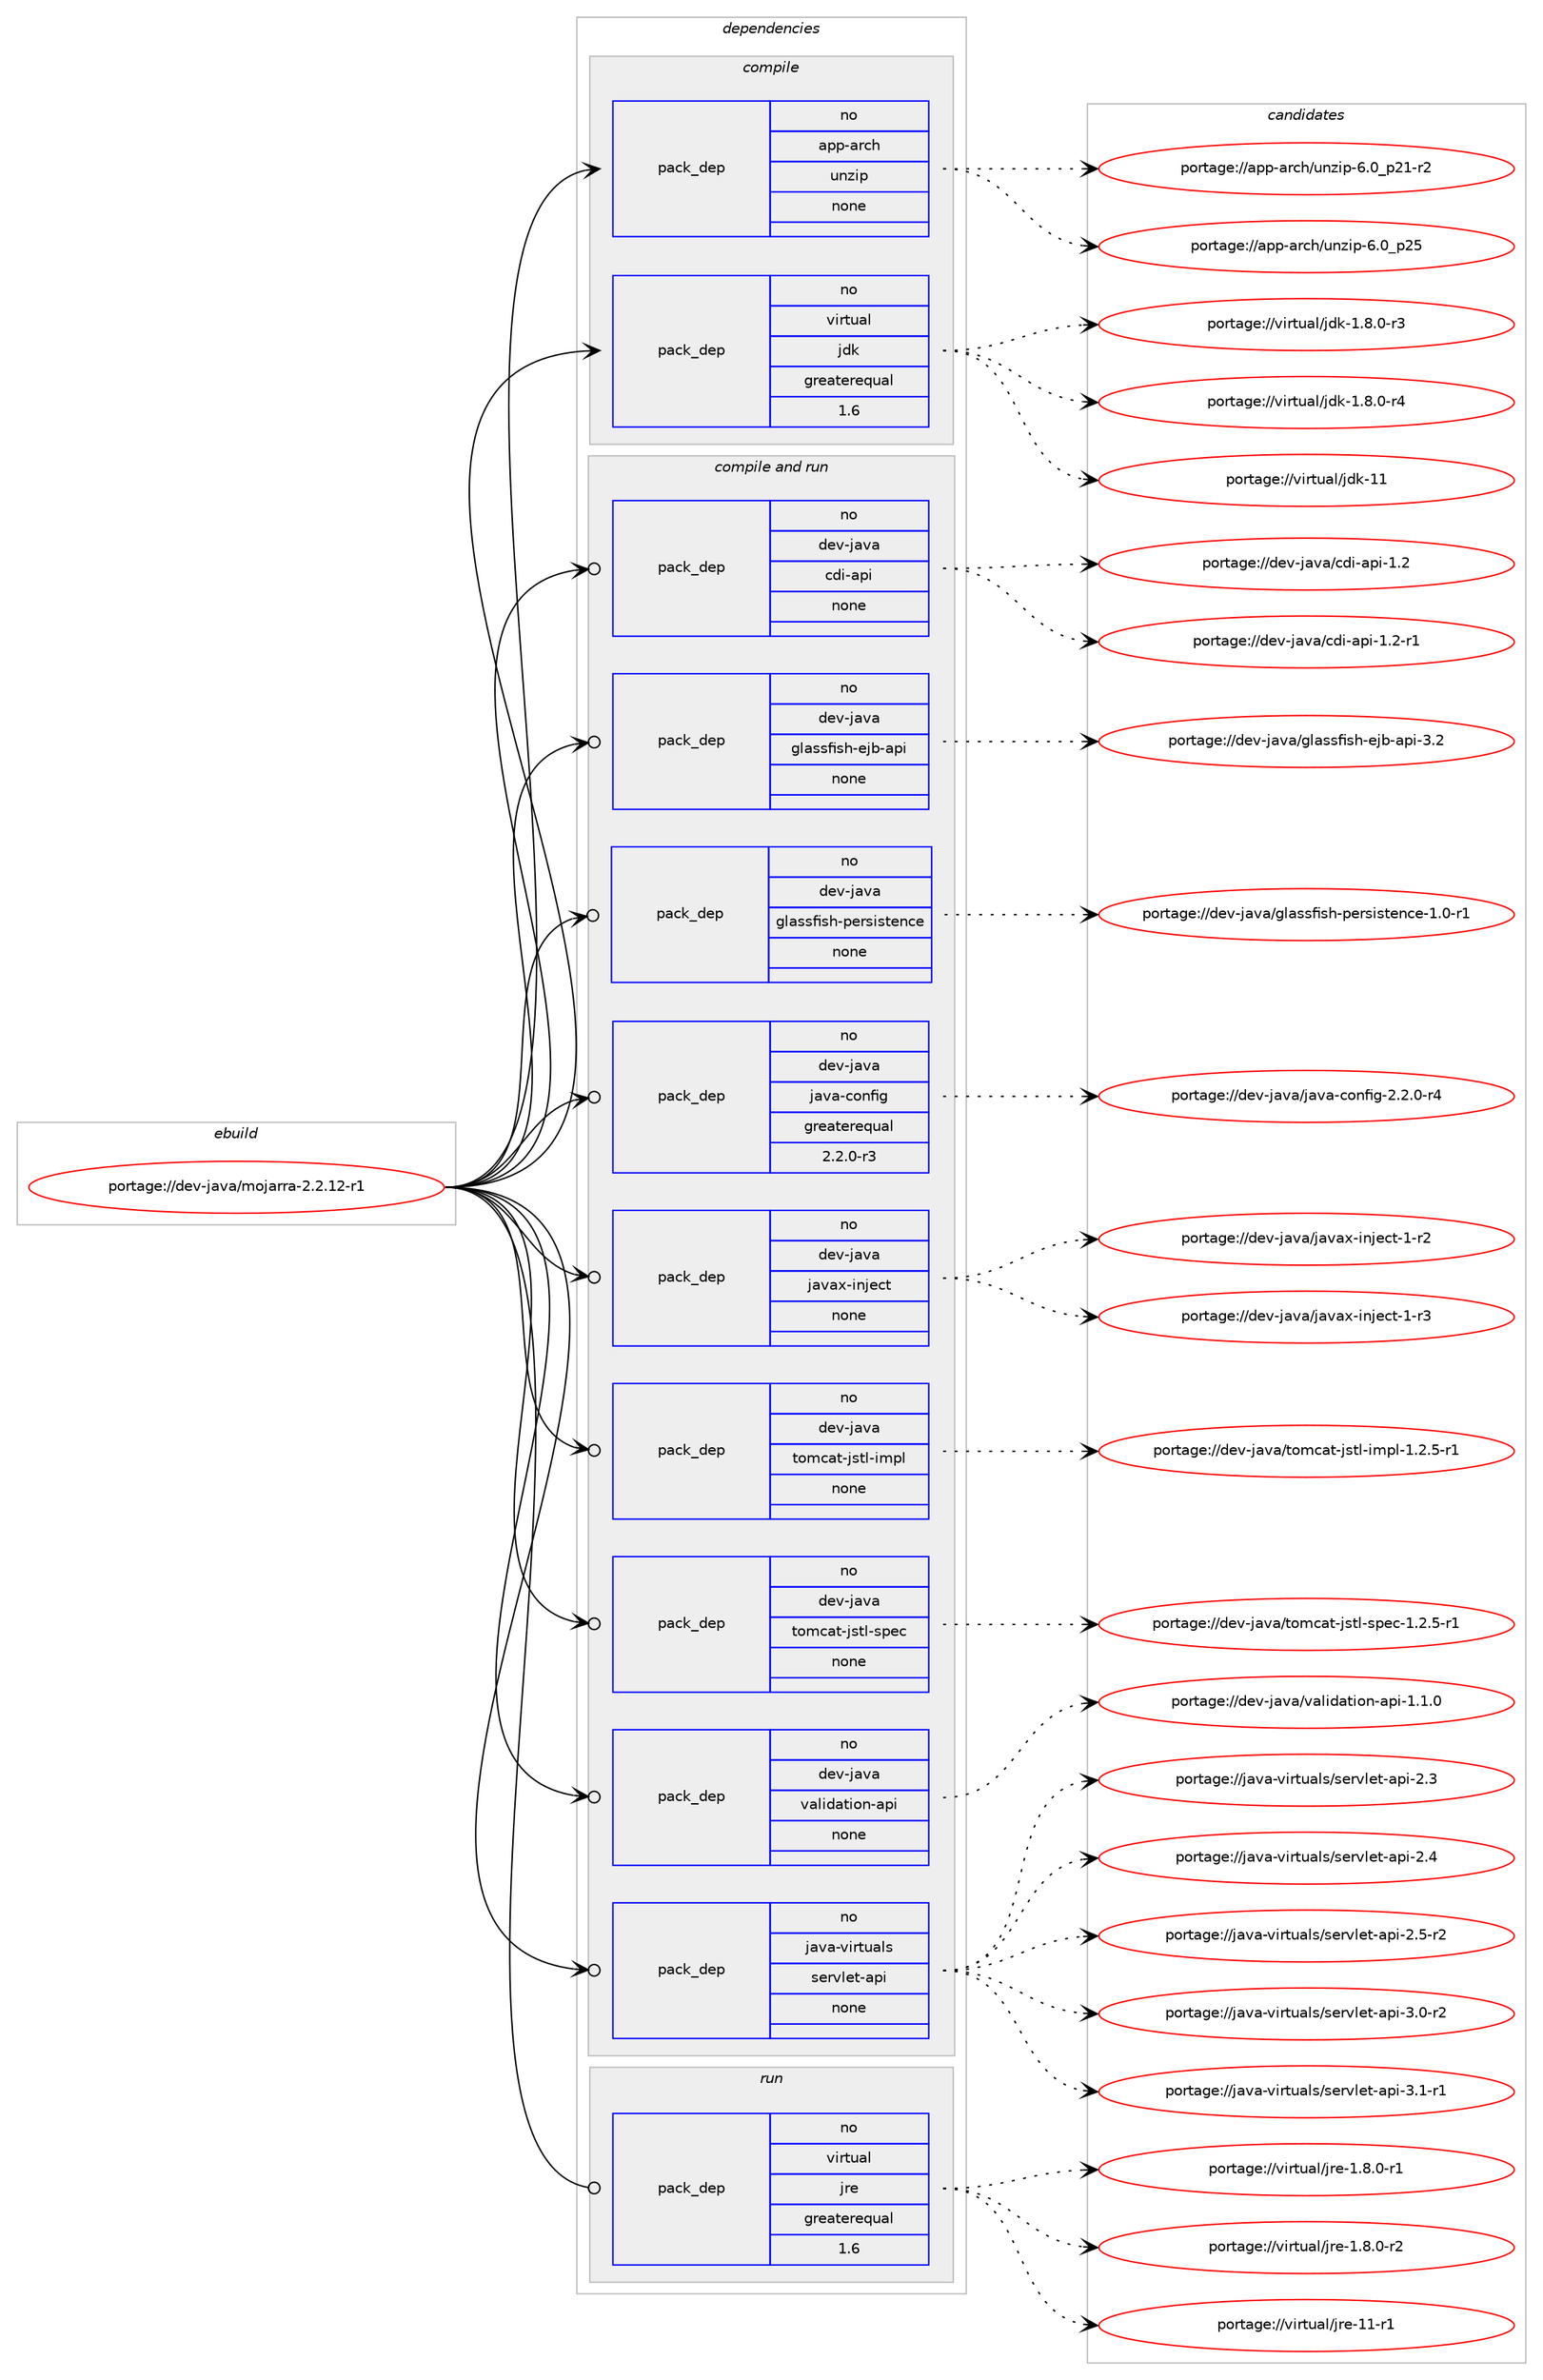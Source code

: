 digraph prolog {

# *************
# Graph options
# *************

newrank=true;
concentrate=true;
compound=true;
graph [rankdir=LR,fontname=Helvetica,fontsize=10,ranksep=1.5];#, ranksep=2.5, nodesep=0.2];
edge  [arrowhead=vee];
node  [fontname=Helvetica,fontsize=10];

# **********
# The ebuild
# **********

subgraph cluster_leftcol {
color=gray;
rank=same;
label=<<i>ebuild</i>>;
id [label="portage://dev-java/mojarra-2.2.12-r1", color=red, width=4, href="../dev-java/mojarra-2.2.12-r1.svg"];
}

# ****************
# The dependencies
# ****************

subgraph cluster_midcol {
color=gray;
label=<<i>dependencies</i>>;
subgraph cluster_compile {
fillcolor="#eeeeee";
style=filled;
label=<<i>compile</i>>;
subgraph pack69054 {
dependency90425 [label=<<TABLE BORDER="0" CELLBORDER="1" CELLSPACING="0" CELLPADDING="4" WIDTH="220"><TR><TD ROWSPAN="6" CELLPADDING="30">pack_dep</TD></TR><TR><TD WIDTH="110">no</TD></TR><TR><TD>app-arch</TD></TR><TR><TD>unzip</TD></TR><TR><TD>none</TD></TR><TR><TD></TD></TR></TABLE>>, shape=none, color=blue];
}
id:e -> dependency90425:w [weight=20,style="solid",arrowhead="vee"];
subgraph pack69055 {
dependency90426 [label=<<TABLE BORDER="0" CELLBORDER="1" CELLSPACING="0" CELLPADDING="4" WIDTH="220"><TR><TD ROWSPAN="6" CELLPADDING="30">pack_dep</TD></TR><TR><TD WIDTH="110">no</TD></TR><TR><TD>virtual</TD></TR><TR><TD>jdk</TD></TR><TR><TD>greaterequal</TD></TR><TR><TD>1.6</TD></TR></TABLE>>, shape=none, color=blue];
}
id:e -> dependency90426:w [weight=20,style="solid",arrowhead="vee"];
}
subgraph cluster_compileandrun {
fillcolor="#eeeeee";
style=filled;
label=<<i>compile and run</i>>;
subgraph pack69056 {
dependency90427 [label=<<TABLE BORDER="0" CELLBORDER="1" CELLSPACING="0" CELLPADDING="4" WIDTH="220"><TR><TD ROWSPAN="6" CELLPADDING="30">pack_dep</TD></TR><TR><TD WIDTH="110">no</TD></TR><TR><TD>dev-java</TD></TR><TR><TD>cdi-api</TD></TR><TR><TD>none</TD></TR><TR><TD></TD></TR></TABLE>>, shape=none, color=blue];
}
id:e -> dependency90427:w [weight=20,style="solid",arrowhead="odotvee"];
subgraph pack69057 {
dependency90428 [label=<<TABLE BORDER="0" CELLBORDER="1" CELLSPACING="0" CELLPADDING="4" WIDTH="220"><TR><TD ROWSPAN="6" CELLPADDING="30">pack_dep</TD></TR><TR><TD WIDTH="110">no</TD></TR><TR><TD>dev-java</TD></TR><TR><TD>glassfish-ejb-api</TD></TR><TR><TD>none</TD></TR><TR><TD></TD></TR></TABLE>>, shape=none, color=blue];
}
id:e -> dependency90428:w [weight=20,style="solid",arrowhead="odotvee"];
subgraph pack69058 {
dependency90429 [label=<<TABLE BORDER="0" CELLBORDER="1" CELLSPACING="0" CELLPADDING="4" WIDTH="220"><TR><TD ROWSPAN="6" CELLPADDING="30">pack_dep</TD></TR><TR><TD WIDTH="110">no</TD></TR><TR><TD>dev-java</TD></TR><TR><TD>glassfish-persistence</TD></TR><TR><TD>none</TD></TR><TR><TD></TD></TR></TABLE>>, shape=none, color=blue];
}
id:e -> dependency90429:w [weight=20,style="solid",arrowhead="odotvee"];
subgraph pack69059 {
dependency90430 [label=<<TABLE BORDER="0" CELLBORDER="1" CELLSPACING="0" CELLPADDING="4" WIDTH="220"><TR><TD ROWSPAN="6" CELLPADDING="30">pack_dep</TD></TR><TR><TD WIDTH="110">no</TD></TR><TR><TD>dev-java</TD></TR><TR><TD>java-config</TD></TR><TR><TD>greaterequal</TD></TR><TR><TD>2.2.0-r3</TD></TR></TABLE>>, shape=none, color=blue];
}
id:e -> dependency90430:w [weight=20,style="solid",arrowhead="odotvee"];
subgraph pack69060 {
dependency90431 [label=<<TABLE BORDER="0" CELLBORDER="1" CELLSPACING="0" CELLPADDING="4" WIDTH="220"><TR><TD ROWSPAN="6" CELLPADDING="30">pack_dep</TD></TR><TR><TD WIDTH="110">no</TD></TR><TR><TD>dev-java</TD></TR><TR><TD>javax-inject</TD></TR><TR><TD>none</TD></TR><TR><TD></TD></TR></TABLE>>, shape=none, color=blue];
}
id:e -> dependency90431:w [weight=20,style="solid",arrowhead="odotvee"];
subgraph pack69061 {
dependency90432 [label=<<TABLE BORDER="0" CELLBORDER="1" CELLSPACING="0" CELLPADDING="4" WIDTH="220"><TR><TD ROWSPAN="6" CELLPADDING="30">pack_dep</TD></TR><TR><TD WIDTH="110">no</TD></TR><TR><TD>dev-java</TD></TR><TR><TD>tomcat-jstl-impl</TD></TR><TR><TD>none</TD></TR><TR><TD></TD></TR></TABLE>>, shape=none, color=blue];
}
id:e -> dependency90432:w [weight=20,style="solid",arrowhead="odotvee"];
subgraph pack69062 {
dependency90433 [label=<<TABLE BORDER="0" CELLBORDER="1" CELLSPACING="0" CELLPADDING="4" WIDTH="220"><TR><TD ROWSPAN="6" CELLPADDING="30">pack_dep</TD></TR><TR><TD WIDTH="110">no</TD></TR><TR><TD>dev-java</TD></TR><TR><TD>tomcat-jstl-spec</TD></TR><TR><TD>none</TD></TR><TR><TD></TD></TR></TABLE>>, shape=none, color=blue];
}
id:e -> dependency90433:w [weight=20,style="solid",arrowhead="odotvee"];
subgraph pack69063 {
dependency90434 [label=<<TABLE BORDER="0" CELLBORDER="1" CELLSPACING="0" CELLPADDING="4" WIDTH="220"><TR><TD ROWSPAN="6" CELLPADDING="30">pack_dep</TD></TR><TR><TD WIDTH="110">no</TD></TR><TR><TD>dev-java</TD></TR><TR><TD>validation-api</TD></TR><TR><TD>none</TD></TR><TR><TD></TD></TR></TABLE>>, shape=none, color=blue];
}
id:e -> dependency90434:w [weight=20,style="solid",arrowhead="odotvee"];
subgraph pack69064 {
dependency90435 [label=<<TABLE BORDER="0" CELLBORDER="1" CELLSPACING="0" CELLPADDING="4" WIDTH="220"><TR><TD ROWSPAN="6" CELLPADDING="30">pack_dep</TD></TR><TR><TD WIDTH="110">no</TD></TR><TR><TD>java-virtuals</TD></TR><TR><TD>servlet-api</TD></TR><TR><TD>none</TD></TR><TR><TD></TD></TR></TABLE>>, shape=none, color=blue];
}
id:e -> dependency90435:w [weight=20,style="solid",arrowhead="odotvee"];
}
subgraph cluster_run {
fillcolor="#eeeeee";
style=filled;
label=<<i>run</i>>;
subgraph pack69065 {
dependency90436 [label=<<TABLE BORDER="0" CELLBORDER="1" CELLSPACING="0" CELLPADDING="4" WIDTH="220"><TR><TD ROWSPAN="6" CELLPADDING="30">pack_dep</TD></TR><TR><TD WIDTH="110">no</TD></TR><TR><TD>virtual</TD></TR><TR><TD>jre</TD></TR><TR><TD>greaterequal</TD></TR><TR><TD>1.6</TD></TR></TABLE>>, shape=none, color=blue];
}
id:e -> dependency90436:w [weight=20,style="solid",arrowhead="odot"];
}
}

# **************
# The candidates
# **************

subgraph cluster_choices {
rank=same;
color=gray;
label=<<i>candidates</i>>;

subgraph choice69054 {
color=black;
nodesep=1;
choiceportage9711211245971149910447117110122105112455446489511250494511450 [label="portage://app-arch/unzip-6.0_p21-r2", color=red, width=4,href="../app-arch/unzip-6.0_p21-r2.svg"];
choiceportage971121124597114991044711711012210511245544648951125053 [label="portage://app-arch/unzip-6.0_p25", color=red, width=4,href="../app-arch/unzip-6.0_p25.svg"];
dependency90425:e -> choiceportage9711211245971149910447117110122105112455446489511250494511450:w [style=dotted,weight="100"];
dependency90425:e -> choiceportage971121124597114991044711711012210511245544648951125053:w [style=dotted,weight="100"];
}
subgraph choice69055 {
color=black;
nodesep=1;
choiceportage11810511411611797108471061001074549465646484511451 [label="portage://virtual/jdk-1.8.0-r3", color=red, width=4,href="../virtual/jdk-1.8.0-r3.svg"];
choiceportage11810511411611797108471061001074549465646484511452 [label="portage://virtual/jdk-1.8.0-r4", color=red, width=4,href="../virtual/jdk-1.8.0-r4.svg"];
choiceportage1181051141161179710847106100107454949 [label="portage://virtual/jdk-11", color=red, width=4,href="../virtual/jdk-11.svg"];
dependency90426:e -> choiceportage11810511411611797108471061001074549465646484511451:w [style=dotted,weight="100"];
dependency90426:e -> choiceportage11810511411611797108471061001074549465646484511452:w [style=dotted,weight="100"];
dependency90426:e -> choiceportage1181051141161179710847106100107454949:w [style=dotted,weight="100"];
}
subgraph choice69056 {
color=black;
nodesep=1;
choiceportage1001011184510697118974799100105459711210545494650 [label="portage://dev-java/cdi-api-1.2", color=red, width=4,href="../dev-java/cdi-api-1.2.svg"];
choiceportage10010111845106971189747991001054597112105454946504511449 [label="portage://dev-java/cdi-api-1.2-r1", color=red, width=4,href="../dev-java/cdi-api-1.2-r1.svg"];
dependency90427:e -> choiceportage1001011184510697118974799100105459711210545494650:w [style=dotted,weight="100"];
dependency90427:e -> choiceportage10010111845106971189747991001054597112105454946504511449:w [style=dotted,weight="100"];
}
subgraph choice69057 {
color=black;
nodesep=1;
choiceportage10010111845106971189747103108971151151021051151044510110698459711210545514650 [label="portage://dev-java/glassfish-ejb-api-3.2", color=red, width=4,href="../dev-java/glassfish-ejb-api-3.2.svg"];
dependency90428:e -> choiceportage10010111845106971189747103108971151151021051151044510110698459711210545514650:w [style=dotted,weight="100"];
}
subgraph choice69058 {
color=black;
nodesep=1;
choiceportage10010111845106971189747103108971151151021051151044511210111411510511511610111099101454946484511449 [label="portage://dev-java/glassfish-persistence-1.0-r1", color=red, width=4,href="../dev-java/glassfish-persistence-1.0-r1.svg"];
dependency90429:e -> choiceportage10010111845106971189747103108971151151021051151044511210111411510511511610111099101454946484511449:w [style=dotted,weight="100"];
}
subgraph choice69059 {
color=black;
nodesep=1;
choiceportage10010111845106971189747106971189745991111101021051034550465046484511452 [label="portage://dev-java/java-config-2.2.0-r4", color=red, width=4,href="../dev-java/java-config-2.2.0-r4.svg"];
dependency90430:e -> choiceportage10010111845106971189747106971189745991111101021051034550465046484511452:w [style=dotted,weight="100"];
}
subgraph choice69060 {
color=black;
nodesep=1;
choiceportage100101118451069711897471069711897120451051101061019911645494511450 [label="portage://dev-java/javax-inject-1-r2", color=red, width=4,href="../dev-java/javax-inject-1-r2.svg"];
choiceportage100101118451069711897471069711897120451051101061019911645494511451 [label="portage://dev-java/javax-inject-1-r3", color=red, width=4,href="../dev-java/javax-inject-1-r3.svg"];
dependency90431:e -> choiceportage100101118451069711897471069711897120451051101061019911645494511450:w [style=dotted,weight="100"];
dependency90431:e -> choiceportage100101118451069711897471069711897120451051101061019911645494511451:w [style=dotted,weight="100"];
}
subgraph choice69061 {
color=black;
nodesep=1;
choiceportage10010111845106971189747116111109999711645106115116108451051091121084549465046534511449 [label="portage://dev-java/tomcat-jstl-impl-1.2.5-r1", color=red, width=4,href="../dev-java/tomcat-jstl-impl-1.2.5-r1.svg"];
dependency90432:e -> choiceportage10010111845106971189747116111109999711645106115116108451051091121084549465046534511449:w [style=dotted,weight="100"];
}
subgraph choice69062 {
color=black;
nodesep=1;
choiceportage1001011184510697118974711611110999971164510611511610845115112101994549465046534511449 [label="portage://dev-java/tomcat-jstl-spec-1.2.5-r1", color=red, width=4,href="../dev-java/tomcat-jstl-spec-1.2.5-r1.svg"];
dependency90433:e -> choiceportage1001011184510697118974711611110999971164510611511610845115112101994549465046534511449:w [style=dotted,weight="100"];
}
subgraph choice69063 {
color=black;
nodesep=1;
choiceportage1001011184510697118974711897108105100971161051111104597112105454946494648 [label="portage://dev-java/validation-api-1.1.0", color=red, width=4,href="../dev-java/validation-api-1.1.0.svg"];
dependency90434:e -> choiceportage1001011184510697118974711897108105100971161051111104597112105454946494648:w [style=dotted,weight="100"];
}
subgraph choice69064 {
color=black;
nodesep=1;
choiceportage1069711897451181051141161179710811547115101114118108101116459711210545504651 [label="portage://java-virtuals/servlet-api-2.3", color=red, width=4,href="../java-virtuals/servlet-api-2.3.svg"];
choiceportage1069711897451181051141161179710811547115101114118108101116459711210545504652 [label="portage://java-virtuals/servlet-api-2.4", color=red, width=4,href="../java-virtuals/servlet-api-2.4.svg"];
choiceportage10697118974511810511411611797108115471151011141181081011164597112105455046534511450 [label="portage://java-virtuals/servlet-api-2.5-r2", color=red, width=4,href="../java-virtuals/servlet-api-2.5-r2.svg"];
choiceportage10697118974511810511411611797108115471151011141181081011164597112105455146484511450 [label="portage://java-virtuals/servlet-api-3.0-r2", color=red, width=4,href="../java-virtuals/servlet-api-3.0-r2.svg"];
choiceportage10697118974511810511411611797108115471151011141181081011164597112105455146494511449 [label="portage://java-virtuals/servlet-api-3.1-r1", color=red, width=4,href="../java-virtuals/servlet-api-3.1-r1.svg"];
dependency90435:e -> choiceportage1069711897451181051141161179710811547115101114118108101116459711210545504651:w [style=dotted,weight="100"];
dependency90435:e -> choiceportage1069711897451181051141161179710811547115101114118108101116459711210545504652:w [style=dotted,weight="100"];
dependency90435:e -> choiceportage10697118974511810511411611797108115471151011141181081011164597112105455046534511450:w [style=dotted,weight="100"];
dependency90435:e -> choiceportage10697118974511810511411611797108115471151011141181081011164597112105455146484511450:w [style=dotted,weight="100"];
dependency90435:e -> choiceportage10697118974511810511411611797108115471151011141181081011164597112105455146494511449:w [style=dotted,weight="100"];
}
subgraph choice69065 {
color=black;
nodesep=1;
choiceportage11810511411611797108471061141014549465646484511449 [label="portage://virtual/jre-1.8.0-r1", color=red, width=4,href="../virtual/jre-1.8.0-r1.svg"];
choiceportage11810511411611797108471061141014549465646484511450 [label="portage://virtual/jre-1.8.0-r2", color=red, width=4,href="../virtual/jre-1.8.0-r2.svg"];
choiceportage11810511411611797108471061141014549494511449 [label="portage://virtual/jre-11-r1", color=red, width=4,href="../virtual/jre-11-r1.svg"];
dependency90436:e -> choiceportage11810511411611797108471061141014549465646484511449:w [style=dotted,weight="100"];
dependency90436:e -> choiceportage11810511411611797108471061141014549465646484511450:w [style=dotted,weight="100"];
dependency90436:e -> choiceportage11810511411611797108471061141014549494511449:w [style=dotted,weight="100"];
}
}

}
